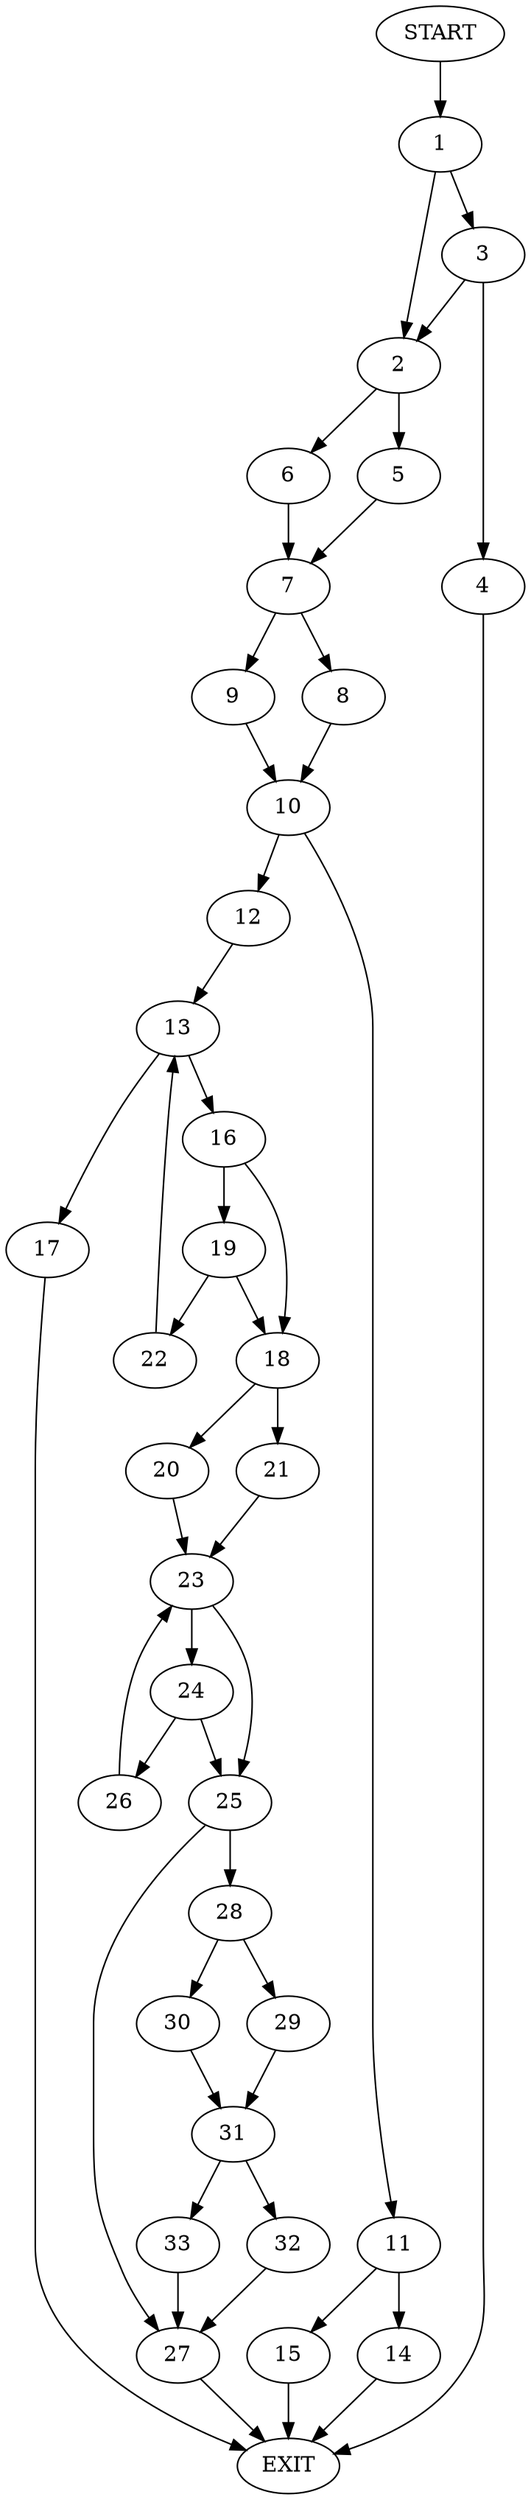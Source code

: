 digraph {
0 [label="START"]
34 [label="EXIT"]
0 -> 1
1 -> 2
1 -> 3
3 -> 2
3 -> 4
2 -> 5
2 -> 6
4 -> 34
5 -> 7
6 -> 7
7 -> 8
7 -> 9
8 -> 10
9 -> 10
10 -> 11
10 -> 12
12 -> 13
11 -> 14
11 -> 15
15 -> 34
14 -> 34
13 -> 16
13 -> 17
16 -> 18
16 -> 19
17 -> 34
18 -> 20
18 -> 21
19 -> 18
19 -> 22
22 -> 13
21 -> 23
20 -> 23
23 -> 24
23 -> 25
24 -> 26
24 -> 25
25 -> 27
25 -> 28
26 -> 23
28 -> 29
28 -> 30
27 -> 34
30 -> 31
29 -> 31
31 -> 32
31 -> 33
32 -> 27
33 -> 27
}

